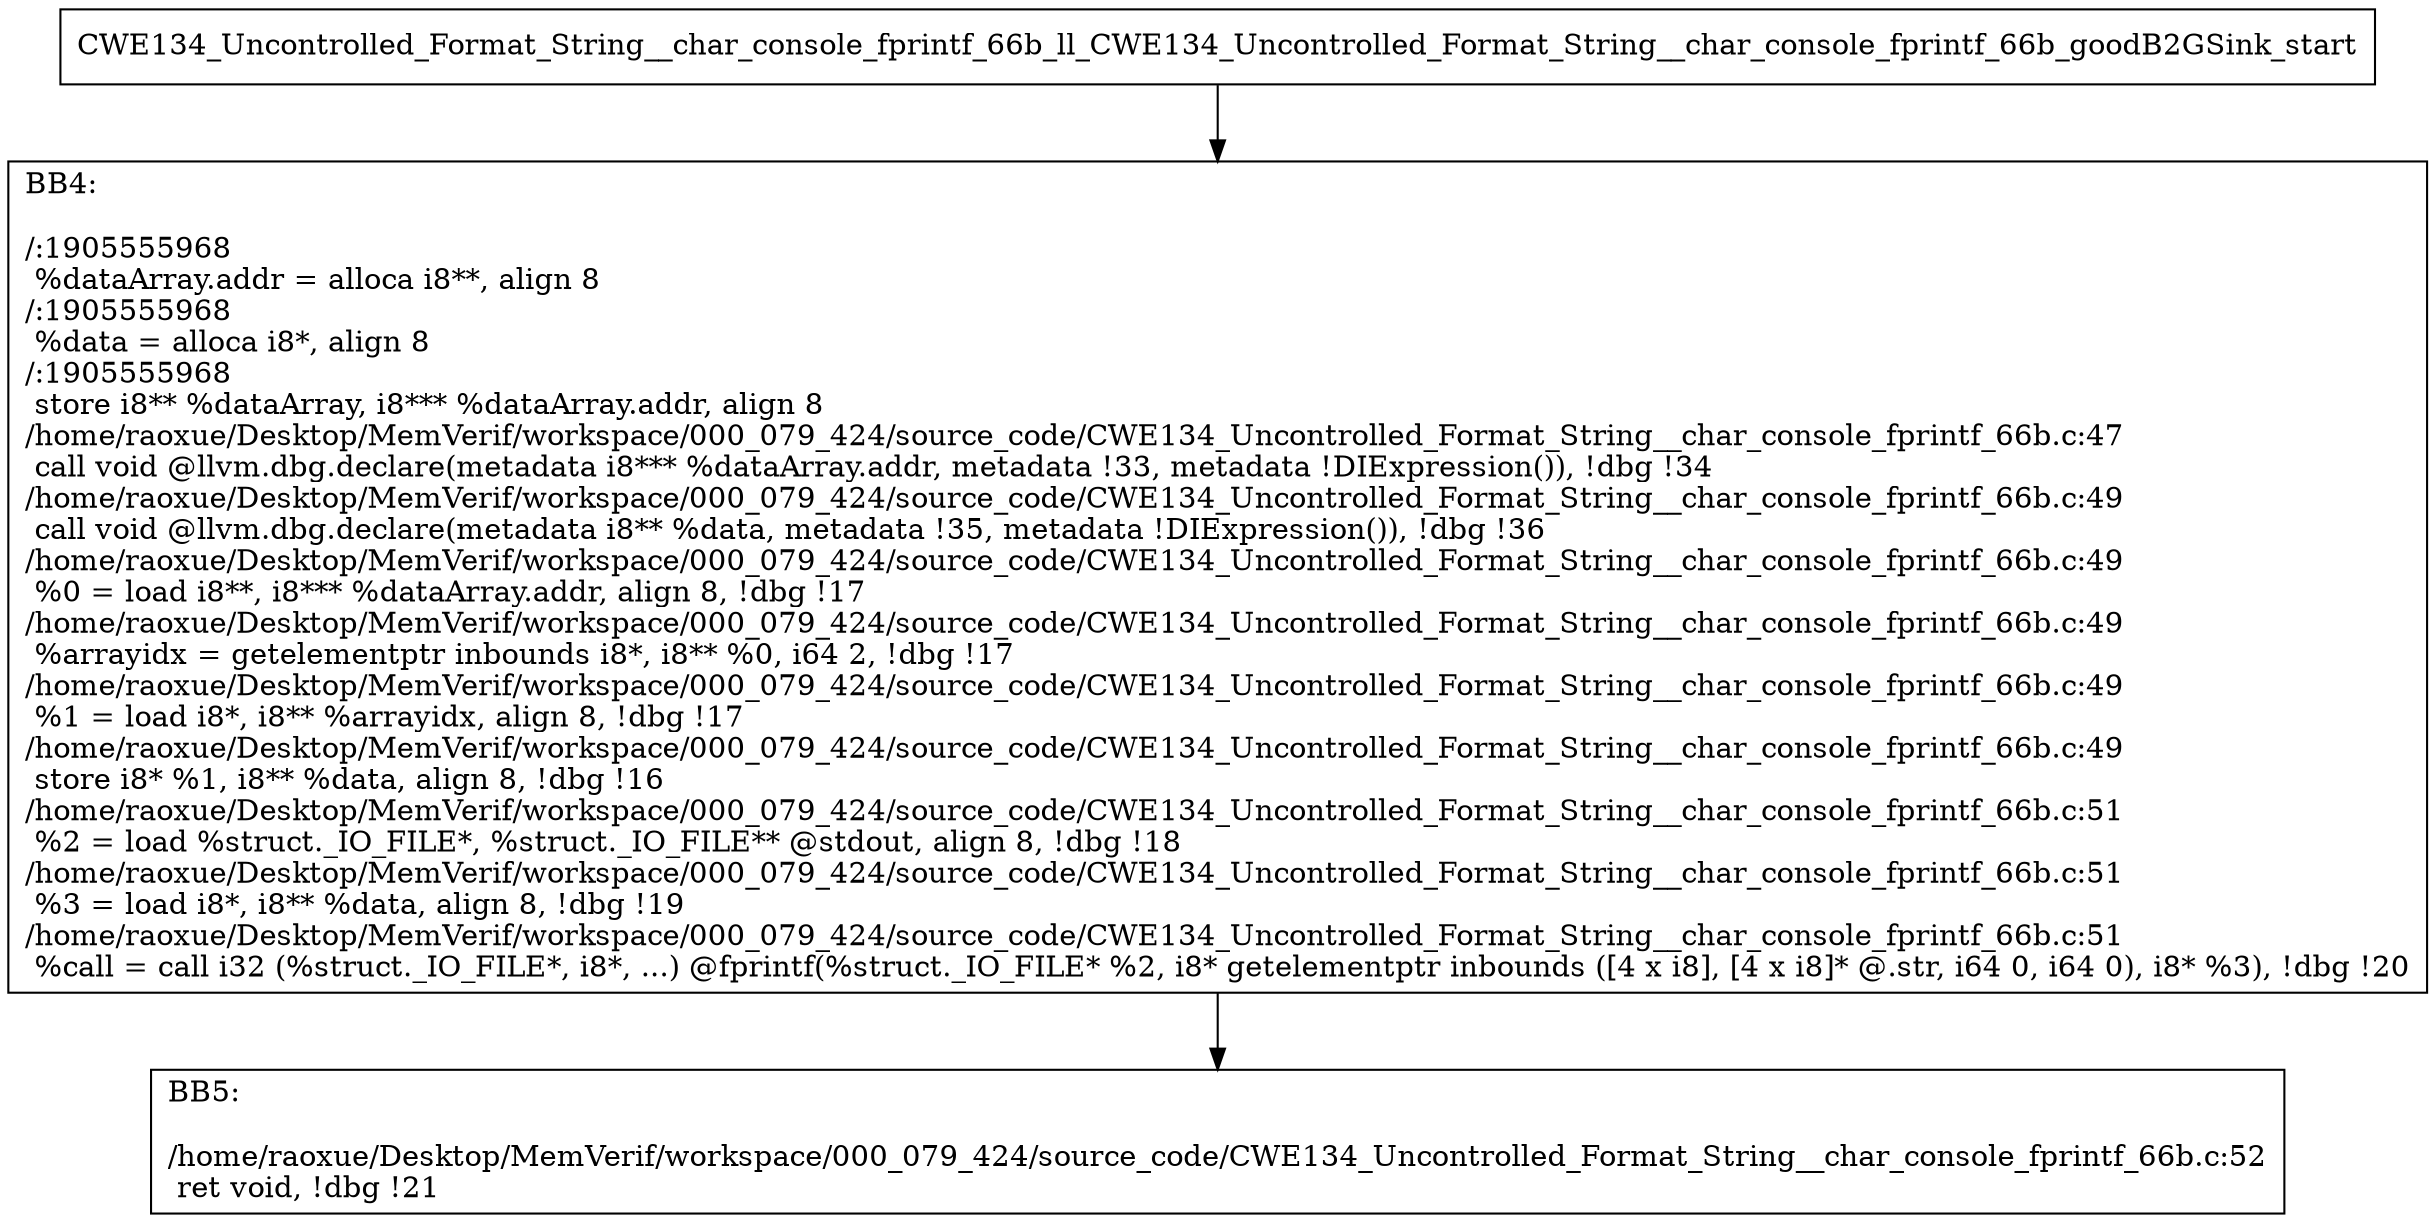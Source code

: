 digraph "CFG for'CWE134_Uncontrolled_Format_String__char_console_fprintf_66b_ll_CWE134_Uncontrolled_Format_String__char_console_fprintf_66b_goodB2GSink' function" {
	BBCWE134_Uncontrolled_Format_String__char_console_fprintf_66b_ll_CWE134_Uncontrolled_Format_String__char_console_fprintf_66b_goodB2GSink_start[shape=record,label="{CWE134_Uncontrolled_Format_String__char_console_fprintf_66b_ll_CWE134_Uncontrolled_Format_String__char_console_fprintf_66b_goodB2GSink_start}"];
	BBCWE134_Uncontrolled_Format_String__char_console_fprintf_66b_ll_CWE134_Uncontrolled_Format_String__char_console_fprintf_66b_goodB2GSink_start-> CWE134_Uncontrolled_Format_String__char_console_fprintf_66b_ll_CWE134_Uncontrolled_Format_String__char_console_fprintf_66b_goodB2GSinkBB4;
	CWE134_Uncontrolled_Format_String__char_console_fprintf_66b_ll_CWE134_Uncontrolled_Format_String__char_console_fprintf_66b_goodB2GSinkBB4 [shape=record, label="{BB4:\l\l/:1905555968\l
  %dataArray.addr = alloca i8**, align 8\l
/:1905555968\l
  %data = alloca i8*, align 8\l
/:1905555968\l
  store i8** %dataArray, i8*** %dataArray.addr, align 8\l
/home/raoxue/Desktop/MemVerif/workspace/000_079_424/source_code/CWE134_Uncontrolled_Format_String__char_console_fprintf_66b.c:47\l
  call void @llvm.dbg.declare(metadata i8*** %dataArray.addr, metadata !33, metadata !DIExpression()), !dbg !34\l
/home/raoxue/Desktop/MemVerif/workspace/000_079_424/source_code/CWE134_Uncontrolled_Format_String__char_console_fprintf_66b.c:49\l
  call void @llvm.dbg.declare(metadata i8** %data, metadata !35, metadata !DIExpression()), !dbg !36\l
/home/raoxue/Desktop/MemVerif/workspace/000_079_424/source_code/CWE134_Uncontrolled_Format_String__char_console_fprintf_66b.c:49\l
  %0 = load i8**, i8*** %dataArray.addr, align 8, !dbg !17\l
/home/raoxue/Desktop/MemVerif/workspace/000_079_424/source_code/CWE134_Uncontrolled_Format_String__char_console_fprintf_66b.c:49\l
  %arrayidx = getelementptr inbounds i8*, i8** %0, i64 2, !dbg !17\l
/home/raoxue/Desktop/MemVerif/workspace/000_079_424/source_code/CWE134_Uncontrolled_Format_String__char_console_fprintf_66b.c:49\l
  %1 = load i8*, i8** %arrayidx, align 8, !dbg !17\l
/home/raoxue/Desktop/MemVerif/workspace/000_079_424/source_code/CWE134_Uncontrolled_Format_String__char_console_fprintf_66b.c:49\l
  store i8* %1, i8** %data, align 8, !dbg !16\l
/home/raoxue/Desktop/MemVerif/workspace/000_079_424/source_code/CWE134_Uncontrolled_Format_String__char_console_fprintf_66b.c:51\l
  %2 = load %struct._IO_FILE*, %struct._IO_FILE** @stdout, align 8, !dbg !18\l
/home/raoxue/Desktop/MemVerif/workspace/000_079_424/source_code/CWE134_Uncontrolled_Format_String__char_console_fprintf_66b.c:51\l
  %3 = load i8*, i8** %data, align 8, !dbg !19\l
/home/raoxue/Desktop/MemVerif/workspace/000_079_424/source_code/CWE134_Uncontrolled_Format_String__char_console_fprintf_66b.c:51\l
  %call = call i32 (%struct._IO_FILE*, i8*, ...) @fprintf(%struct._IO_FILE* %2, i8* getelementptr inbounds ([4 x i8], [4 x i8]* @.str, i64 0, i64 0), i8* %3), !dbg !20\l
}"];
	CWE134_Uncontrolled_Format_String__char_console_fprintf_66b_ll_CWE134_Uncontrolled_Format_String__char_console_fprintf_66b_goodB2GSinkBB4-> CWE134_Uncontrolled_Format_String__char_console_fprintf_66b_ll_CWE134_Uncontrolled_Format_String__char_console_fprintf_66b_goodB2GSinkBB5;
	CWE134_Uncontrolled_Format_String__char_console_fprintf_66b_ll_CWE134_Uncontrolled_Format_String__char_console_fprintf_66b_goodB2GSinkBB5 [shape=record, label="{BB5:\l\l/home/raoxue/Desktop/MemVerif/workspace/000_079_424/source_code/CWE134_Uncontrolled_Format_String__char_console_fprintf_66b.c:52\l
  ret void, !dbg !21\l
}"];
}
